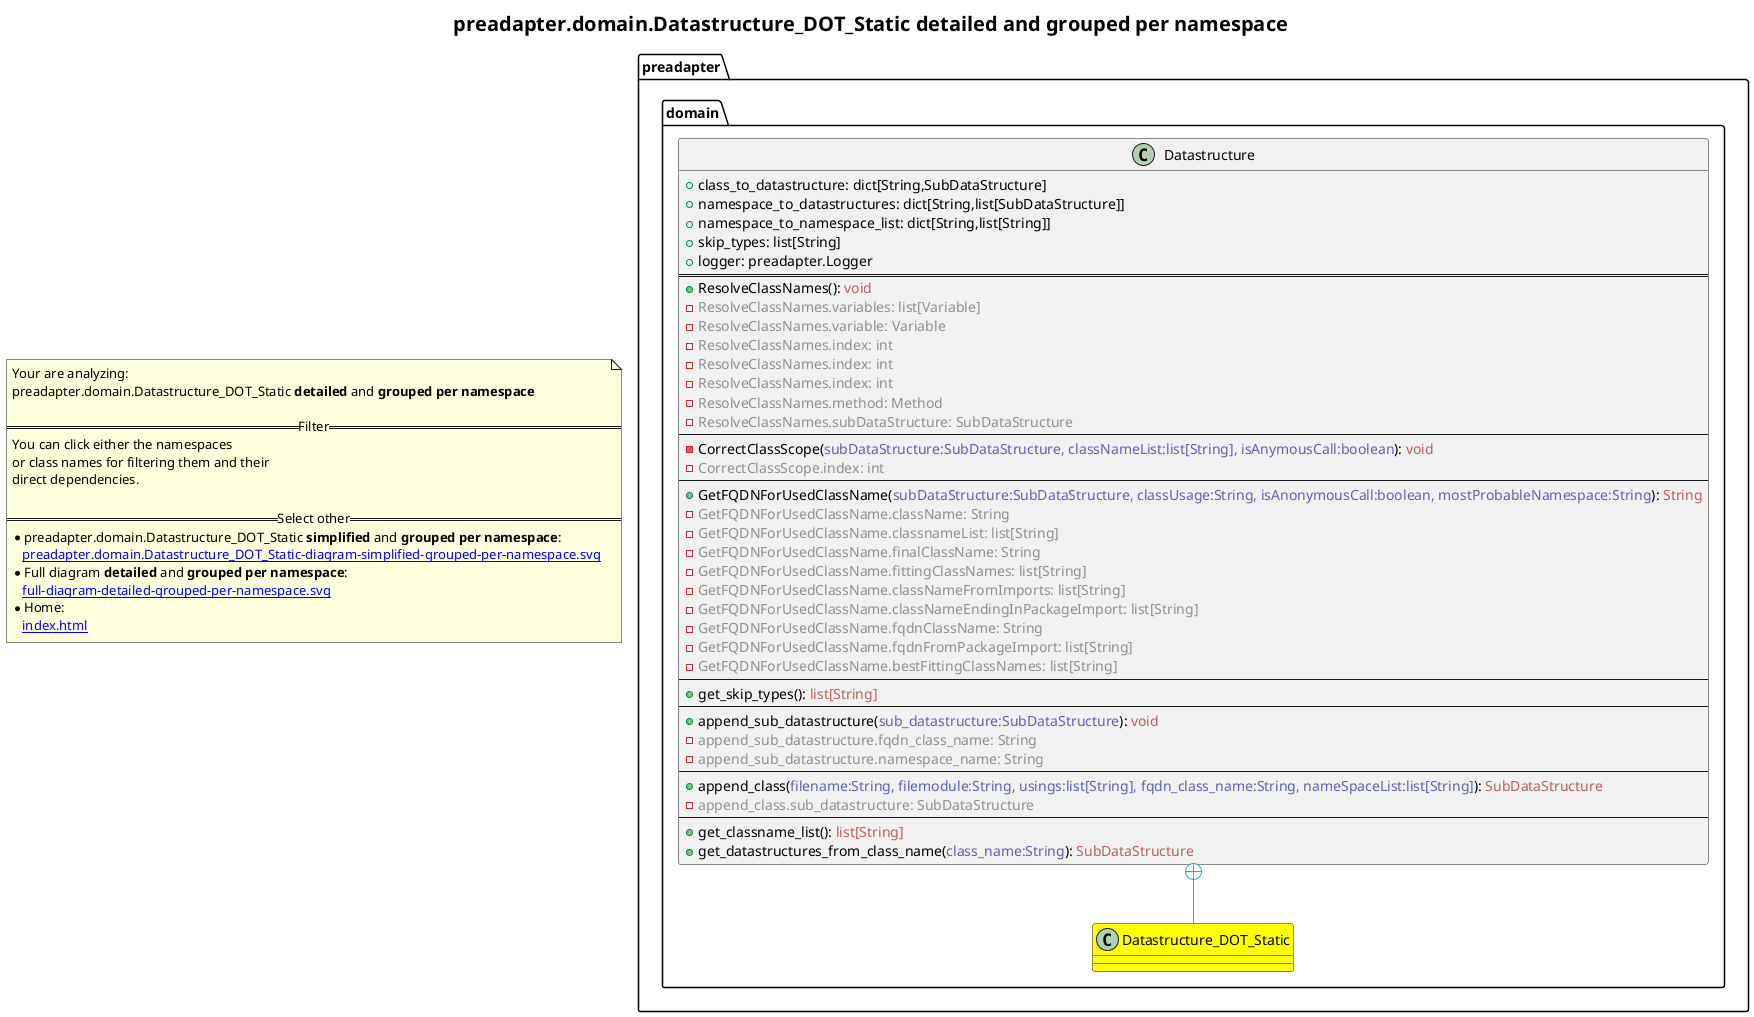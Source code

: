 @startuml
skinparam linetype ortho
title <size:20>preadapter.domain.Datastructure_DOT_Static **detailed** and **grouped per namespace**</size>
note "Your are analyzing:\npreadapter.domain.Datastructure_DOT_Static **detailed** and **grouped per namespace**\n\n==Filter==\nYou can click either the namespaces \nor class names for filtering them and their\ndirect dependencies.\n\n==Select other==\n* preadapter.domain.Datastructure_DOT_Static **simplified** and **grouped per namespace**:\n   [[preadapter.domain.Datastructure_DOT_Static-diagram-simplified-grouped-per-namespace.svg]]\n* Full diagram **detailed** and **grouped per namespace**:\n   [[full-diagram-detailed-grouped-per-namespace.svg]]\n* Home:\n   [[index.html]]" as FloatingNote
namespace preadapter [[preadapter-diagram-detailed-grouped-per-namespace.svg]] {
namespace preadapter.domain [[preadapter.domain-diagram-detailed-grouped-per-namespace.svg]] {
  class preadapter.domain.Datastructure_DOT_Static [[preadapter.domain.Datastructure_DOT_Static-diagram-detailed-grouped-per-namespace.svg]] #yellow {
  }
  class preadapter.domain.Datastructure [[preadapter.domain.Datastructure-diagram-detailed-grouped-per-namespace.svg]]  {
    + class_to_datastructure: dict[String,SubDataStructure]
    + namespace_to_datastructures: dict[String,list[SubDataStructure]]
    + namespace_to_namespace_list: dict[String,list[String]]
    + skip_types: list[String]
    + logger: preadapter.Logger
==
    + ResolveClassNames(<font color="6060BB"></font>): <font color="BB6060">void</font>
    - <font color="909090">ResolveClassNames.variables: list[Variable]</font>
    - <font color="909090">ResolveClassNames.variable: Variable</font>
    - <font color="909090">ResolveClassNames.index: int</font>
    - <font color="909090">ResolveClassNames.index: int</font>
    - <font color="909090">ResolveClassNames.index: int</font>
    - <font color="909090">ResolveClassNames.method: Method</font>
    - <font color="909090">ResolveClassNames.subDataStructure: SubDataStructure</font>
--
    - CorrectClassScope(<font color="6060BB">subDataStructure:SubDataStructure, classNameList:list[String], isAnymousCall:boolean</font>): <font color="BB6060">void</font>
    - <font color="909090">CorrectClassScope.index: int</font>
--
    + GetFQDNForUsedClassName(<font color="6060BB">subDataStructure:SubDataStructure, classUsage:String, isAnonymousCall:boolean, mostProbableNamespace:String</font>): <font color="BB6060">String</font>
    - <font color="909090">GetFQDNForUsedClassName.className: String</font>
    - <font color="909090">GetFQDNForUsedClassName.classnameList: list[String]</font>
    - <font color="909090">GetFQDNForUsedClassName.finalClassName: String</font>
    - <font color="909090">GetFQDNForUsedClassName.fittingClassNames: list[String]</font>
    - <font color="909090">GetFQDNForUsedClassName.classNameFromImports: list[String]</font>
    - <font color="909090">GetFQDNForUsedClassName.classNameEndingInPackageImport: list[String]</font>
    - <font color="909090">GetFQDNForUsedClassName.fqdnClassName: String</font>
    - <font color="909090">GetFQDNForUsedClassName.fqdnFromPackageImport: list[String]</font>
    - <font color="909090">GetFQDNForUsedClassName.bestFittingClassNames: list[String]</font>
--
    + get_skip_types(<font color="6060BB"></font>): <font color="BB6060">list[String]</font>
--
    + append_sub_datastructure(<font color="6060BB">sub_datastructure:SubDataStructure</font>): <font color="BB6060">void</font>
    - <font color="909090">append_sub_datastructure.fqdn_class_name: String</font>
    - <font color="909090">append_sub_datastructure.namespace_name: String</font>
--
    + append_class(<font color="6060BB">filename:String, filemodule:String, usings:list[String], fqdn_class_name:String, nameSpaceList:list[String]</font>): <font color="BB6060">SubDataStructure</font>
    - <font color="909090">append_class.sub_datastructure: SubDataStructure</font>
--
    + get_classname_list(<font color="6060BB"></font>): <font color="BB6060">list[String]</font>
    + get_datastructures_from_class_name(<font color="6060BB">class_name:String</font>): <font color="BB6060">SubDataStructure</font>
  }
'Compared namespace preadapter.domain [[preadapter.domain-diagram-detailed-grouped-per-namespace.svg]] { with last element of   }
' Closing all previous_sub_namespace_list namespace None because file analysis is finished.
' Closing namespace domain
}
' Closing namespace preadapter
}
 ' *************************************** 
 ' *************************************** 
 ' *************************************** 
' Class relations extracted from namespace:
' preadapter.domain
preadapter.domain.Datastructure +-[#10BBBB]- preadapter.domain.Datastructure_DOT_Static 
@enduml